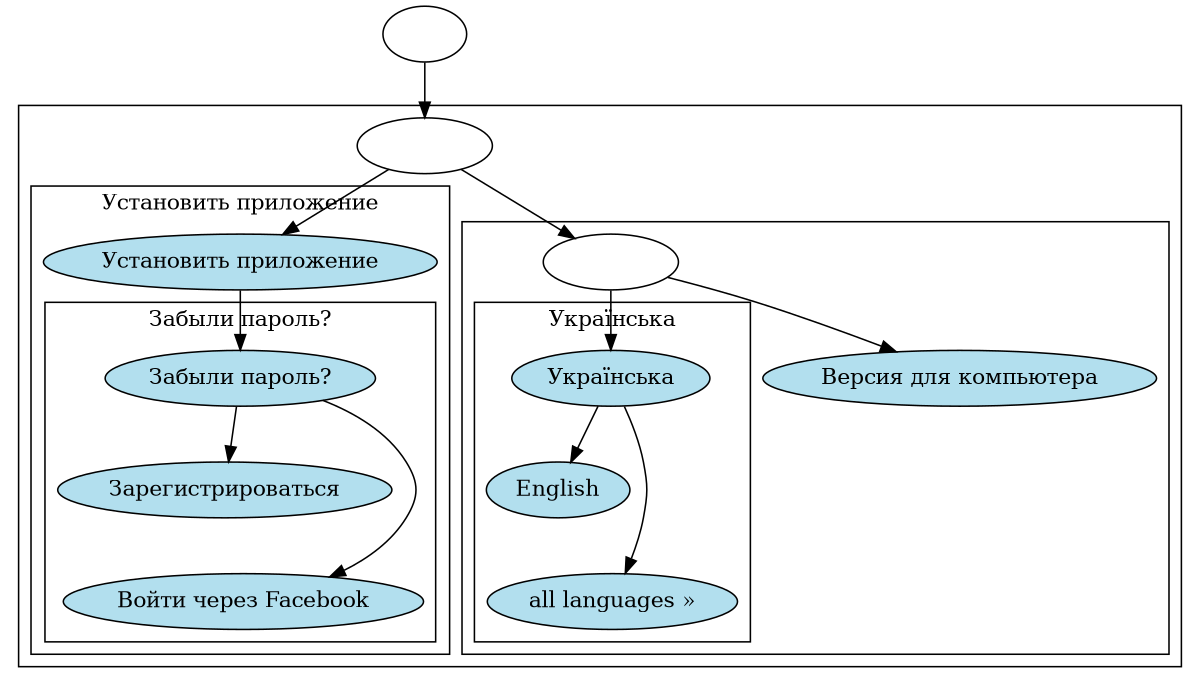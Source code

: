 digraph G {
	graph [page="8.5,11",
		size=8
	];
	node [fillcolor=lightblue2,
		fontcolor=black,
		style=filled
	];
	subgraph cluster_1 {
		node [fillcolor=lightblue2,
			fontcolor=black,
			style=filled
		];
		subgraph cluster_2 {
			graph [label="Установить приложение"];
			subgraph cluster_3 {
				graph [label="Забыли пароль?"];
				"Забыли пароль?" -> Зарегистрироваться	[minlen=1];
				"Забыли пароль?" -> "Войти через Facebook"	[minlen=2];
			}
			"Установить приложение" -> "Забыли пароль?";
		}
		subgraph cluster_5 {
			subgraph cluster_6 {
				graph [label=Українська];
				Українська -> English	[minlen=1];
				Українська -> "all languages »"	[minlen=2];
			}
			head_4	[fillcolor=white,
				fontcolor=white];
			head_4 -> Українська;
			head_4 -> "Версия для компьютера"	[minlen=1];
		}
		head_0	[fillcolor=white,
			fontcolor=white];
		head_0 -> "Установить приложение";
		head_0 -> head_4;
	}
	""	[fillcolor=white,
		fontcolor=white];
	"" -> head_0	[minlen=1];
}
